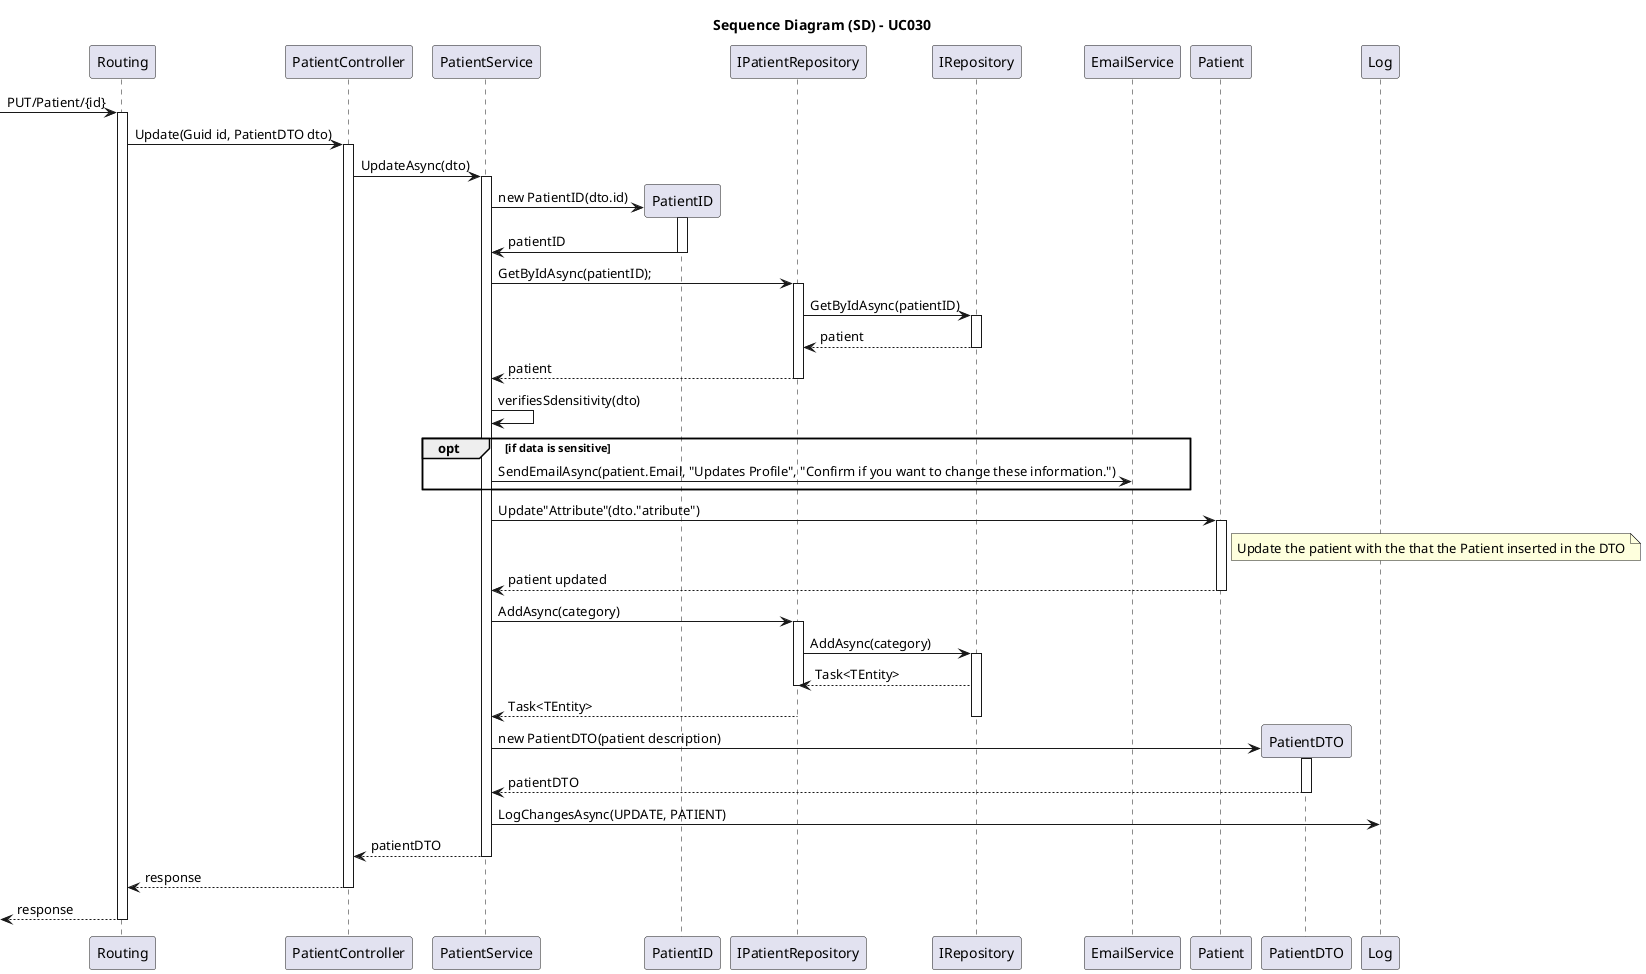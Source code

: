 @startuml
skinparam packageStyle rectangle
skinparam shadowing false
skinparam linetype polyline

skinparam classAttributeIconSize 0

title Sequence Diagram (SD) - UC030

participant "Routing" as Routing
participant "PatientController" as Controller
participant "PatientService" as Service
participant "PatientID" as PatientID
participant "IPatientRepository" as IPatientRepository
participant "IRepository" as IRepository
participant "EmailService" as EmailService
participant "Patient" as Patient
participant "PatientDTO" as PatientDTO
participant "Log" as Log

-> Routing: PUT/Patient/{id}
activate Routing

    Routing -> Controller: Update(Guid id, PatientDTO dto)
    activate Controller
    
        Controller -> Service: UpdateAsync(dto)
        activate Service
            
            Service -> PatientID**:  new PatientID(dto.id)
            activate PatientID

                PatientID -> Service: patientID
            deactivate PatientID

            Service -> IPatientRepository: GetByIdAsync(patientID);
            activate IPatientRepository

                IPatientRepository -> IRepository: GetByIdAsync(patientID)
                activate IRepository

                    IRepository --> IPatientRepository: patient
                deactivate IRepository

                IPatientRepository --> Service: patient
            deactivate IPatientRepository

            Service -> Service: verifiesSdensitivity(dto)

            opt if data is sensitive

                Service -> EmailService: SendEmailAsync(patient.Email, "Updates Profile", "Confirm if you want to change these information.")

            end

            Service -> Patient: Update"Attribute"(dto."atribute")
            activate Patient
                note right of Patient : Update the patient with the that the Patient inserted in the DTO

                Patient --> Service: patient updated
            deactivate Patient    

            Service -> IPatientRepository: AddAsync(category)
            activate IPatientRepository

                IPatientRepository -> IRepository:  AddAsync(category)
                activate IRepository

                    IRepository --> IPatientRepository: Task<TEntity>
                deactivate IPatientRepository

                IPatientRepository --> Service: Task<TEntity>
            deactivate IRepository

            Service -> PatientDTO**: new PatientDTO(patient description) 
            activate PatientDTO

                PatientDTO --> Service: patientDTO
            deactivate PatientDTO

            Service -> Log: LogChangesAsync(UPDATE, PATIENT)

            Service --> Controller: patientDTO
        deactivate Service

        Controller --> Routing: response
    deactivate Controller

    <-- Routing: response
deactivate Routing









@enduml